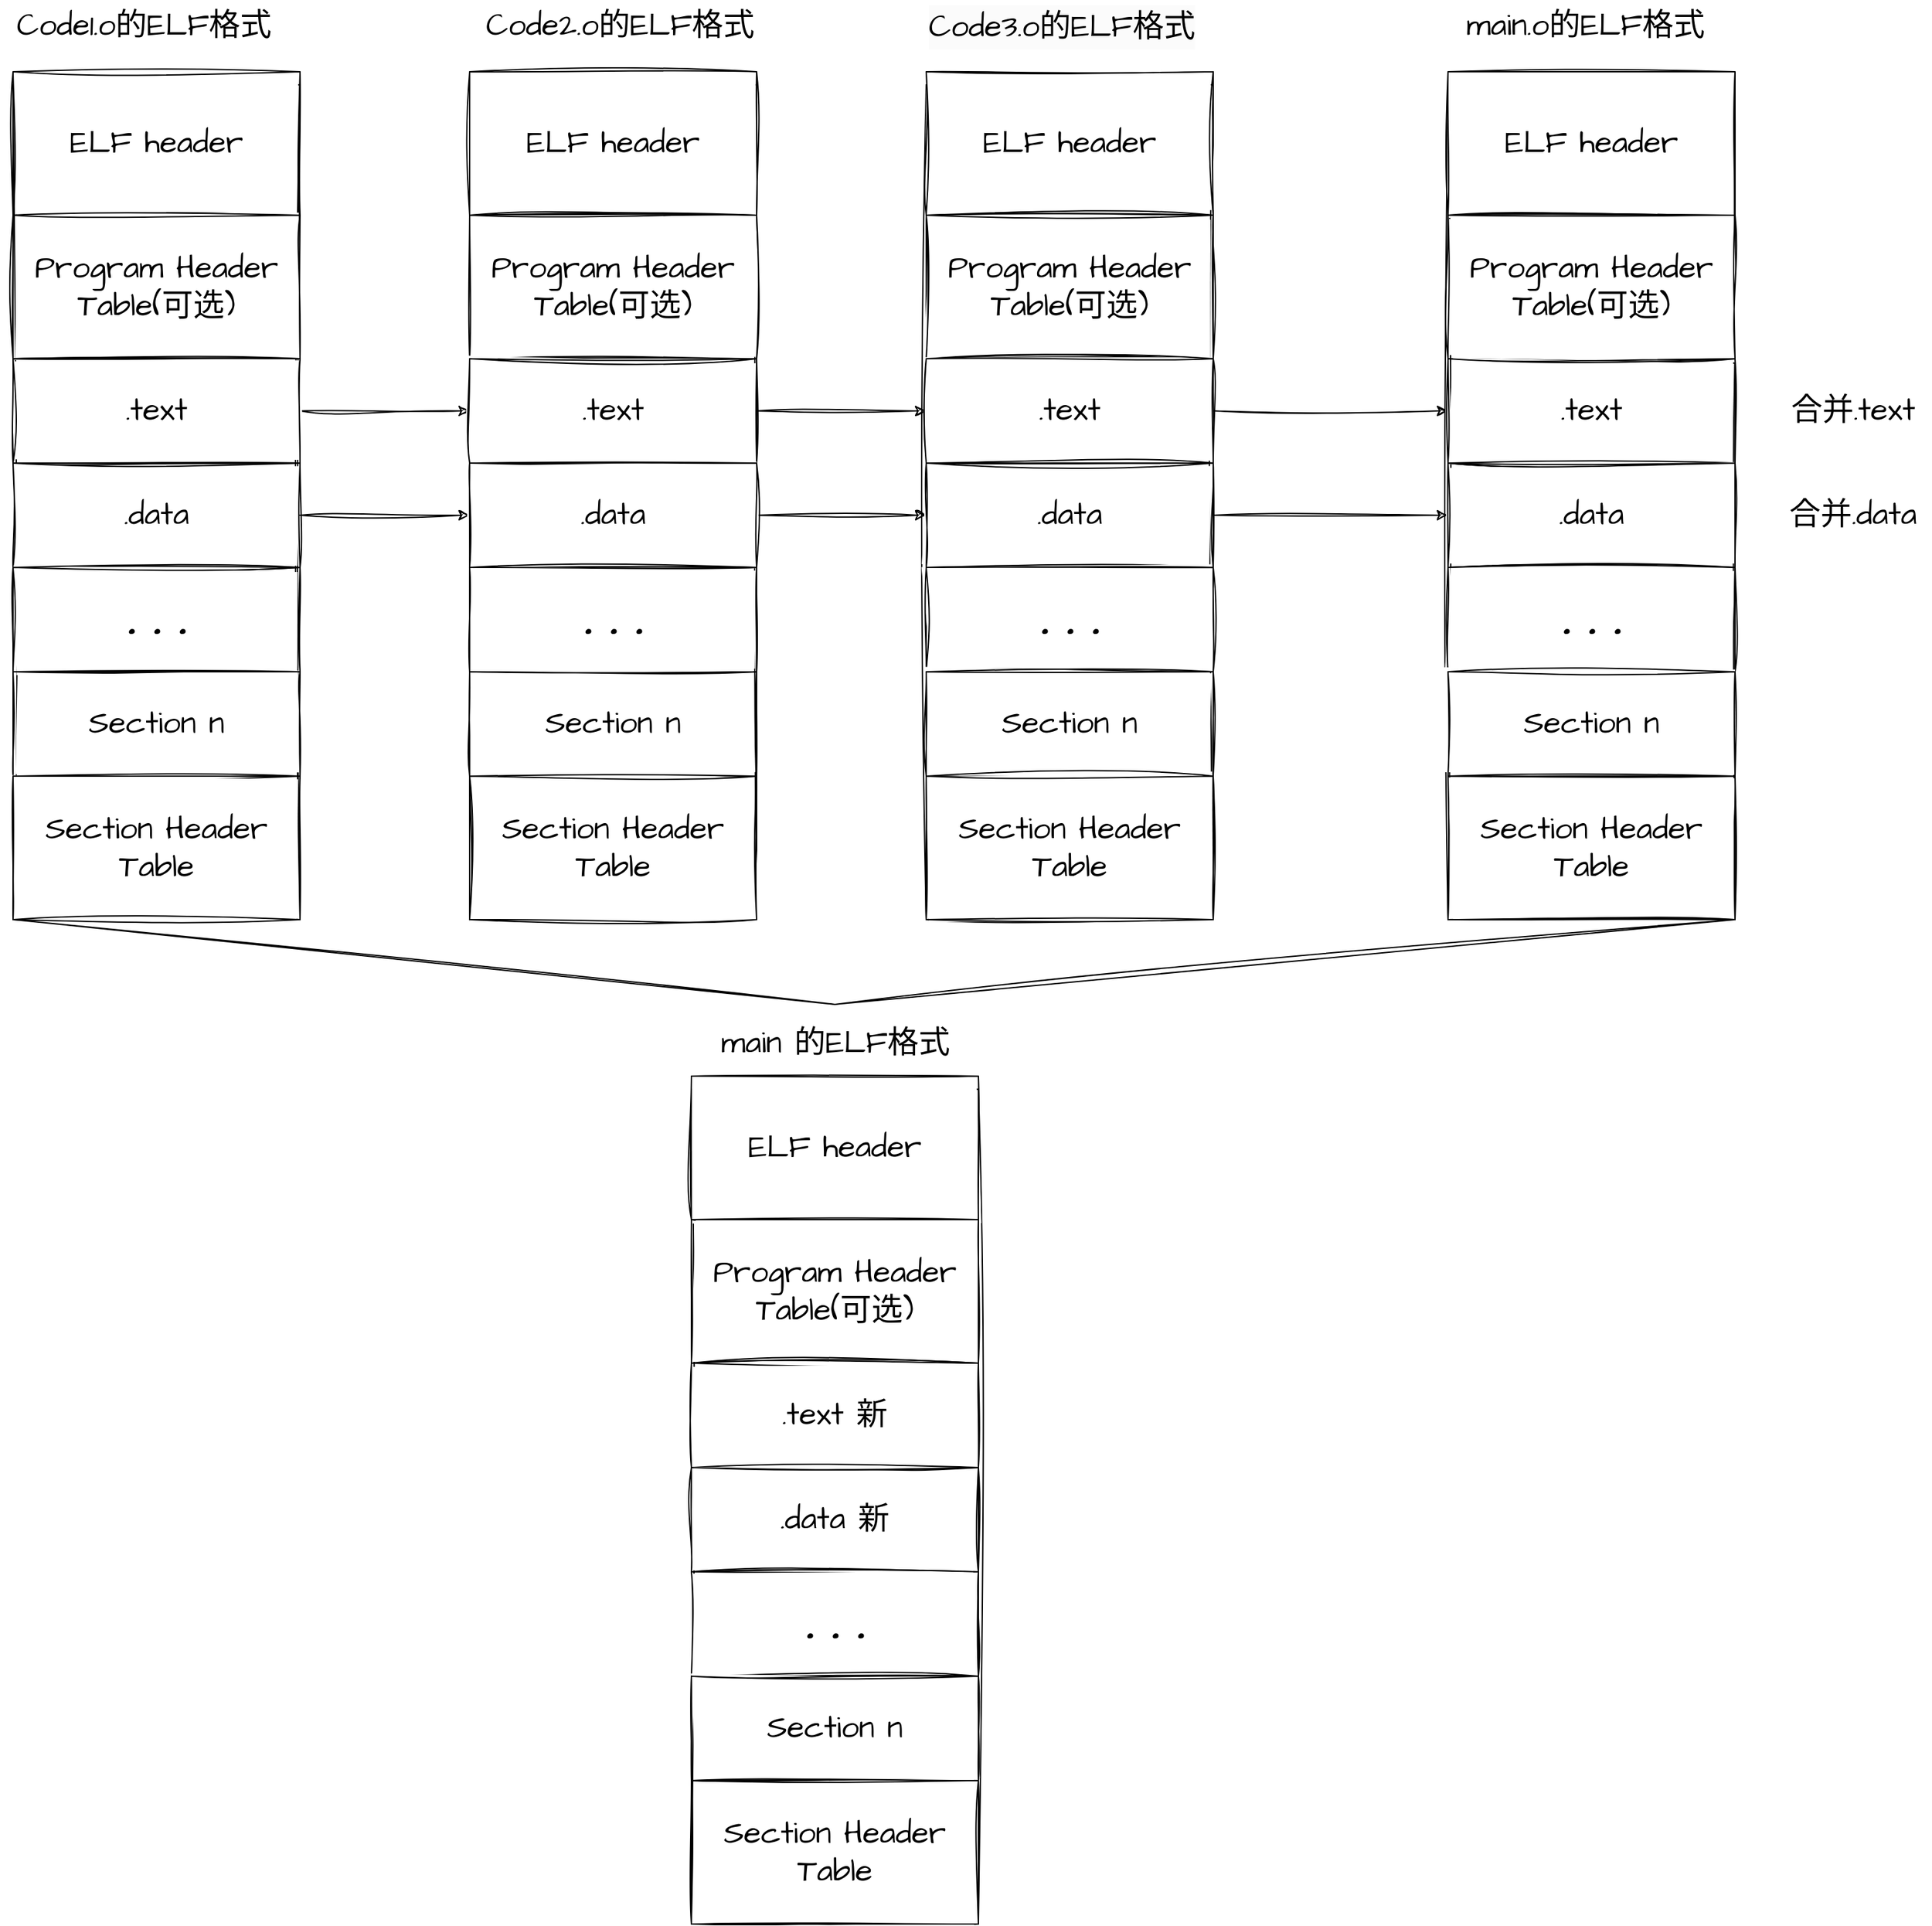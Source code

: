 <mxfile version="24.4.8" type="device">
  <diagram name="第 1 页" id="F8RkF1UBeTFmrhnX6Xot">
    <mxGraphModel dx="3003" dy="1515" grid="1" gridSize="10" guides="1" tooltips="1" connect="1" arrows="1" fold="1" page="1" pageScale="1" pageWidth="3300" pageHeight="4681" math="0" shadow="0">
      <root>
        <mxCell id="0" />
        <mxCell id="1" parent="0" />
        <mxCell id="T8qIxMjku1ZxktuZrSKB-1" value="" style="rounded=0;whiteSpace=wrap;html=1;sketch=1;hachureGap=4;jiggle=2;curveFitting=1;fontFamily=Architects Daughter;fontSource=https%3A%2F%2Ffonts.googleapis.com%2Fcss%3Ffamily%3DArchitects%2BDaughter;" parent="1" vertex="1">
          <mxGeometry x="450" y="375" width="220" height="640" as="geometry" />
        </mxCell>
        <mxCell id="T8qIxMjku1ZxktuZrSKB-2" value="&lt;font style=&quot;font-size: 24px;&quot;&gt;ELF header&lt;/font&gt;" style="rounded=0;whiteSpace=wrap;html=1;sketch=1;hachureGap=4;jiggle=2;curveFitting=1;fontFamily=Architects Daughter;fontSource=https%3A%2F%2Ffonts.googleapis.com%2Fcss%3Ffamily%3DArchitects%2BDaughter;" parent="1" vertex="1">
          <mxGeometry x="450" y="365" width="220" height="110" as="geometry" />
        </mxCell>
        <mxCell id="T8qIxMjku1ZxktuZrSKB-3" value="&lt;font style=&quot;font-size: 24px;&quot;&gt;Program Header Table(可选)&lt;/font&gt;" style="rounded=0;whiteSpace=wrap;html=1;sketch=1;hachureGap=4;jiggle=2;curveFitting=1;fontFamily=Architects Daughter;fontSource=https%3A%2F%2Ffonts.googleapis.com%2Fcss%3Ffamily%3DArchitects%2BDaughter;" parent="1" vertex="1">
          <mxGeometry x="450" y="475" width="220" height="110" as="geometry" />
        </mxCell>
        <mxCell id="PWFk7Na7MN_b1g28StD_-21" style="edgeStyle=orthogonalEdgeStyle;rounded=0;sketch=1;hachureGap=4;jiggle=2;curveFitting=1;orthogonalLoop=1;jettySize=auto;html=1;exitX=1;exitY=0.5;exitDx=0;exitDy=0;entryX=0;entryY=0.5;entryDx=0;entryDy=0;fontFamily=Architects Daughter;fontSource=https%3A%2F%2Ffonts.googleapis.com%2Fcss%3Ffamily%3DArchitects%2BDaughter;" edge="1" parent="1" source="T8qIxMjku1ZxktuZrSKB-4" target="T8qIxMjku1ZxktuZrSKB-17">
          <mxGeometry relative="1" as="geometry" />
        </mxCell>
        <mxCell id="T8qIxMjku1ZxktuZrSKB-4" value="&lt;font style=&quot;font-size: 24px;&quot;&gt;.text&lt;/font&gt;" style="rounded=0;whiteSpace=wrap;html=1;sketch=1;hachureGap=4;jiggle=2;curveFitting=1;fontFamily=Architects Daughter;fontSource=https%3A%2F%2Ffonts.googleapis.com%2Fcss%3Ffamily%3DArchitects%2BDaughter;" parent="1" vertex="1">
          <mxGeometry x="450" y="585" width="220" height="80" as="geometry" />
        </mxCell>
        <mxCell id="PWFk7Na7MN_b1g28StD_-6" style="edgeStyle=orthogonalEdgeStyle;rounded=0;sketch=1;hachureGap=4;jiggle=2;curveFitting=1;orthogonalLoop=1;jettySize=auto;html=1;exitX=1;exitY=0.5;exitDx=0;exitDy=0;entryX=0;entryY=0.5;entryDx=0;entryDy=0;fontFamily=Architects Daughter;fontSource=https%3A%2F%2Ffonts.googleapis.com%2Fcss%3Ffamily%3DArchitects%2BDaughter;" edge="1" parent="1" source="T8qIxMjku1ZxktuZrSKB-9" target="T8qIxMjku1ZxktuZrSKB-18">
          <mxGeometry relative="1" as="geometry" />
        </mxCell>
        <mxCell id="T8qIxMjku1ZxktuZrSKB-9" value="&lt;font style=&quot;font-size: 24px;&quot;&gt;.data&lt;/font&gt;" style="rounded=0;whiteSpace=wrap;html=1;sketch=1;hachureGap=4;jiggle=2;curveFitting=1;fontFamily=Architects Daughter;fontSource=https%3A%2F%2Ffonts.googleapis.com%2Fcss%3Ffamily%3DArchitects%2BDaughter;" parent="1" vertex="1">
          <mxGeometry x="450" y="665" width="220" height="80" as="geometry" />
        </mxCell>
        <mxCell id="T8qIxMjku1ZxktuZrSKB-10" value="&lt;h1 style=&quot;&quot;&gt;&lt;font style=&quot;font-size: 36px;&quot;&gt;. . .&lt;/font&gt;&lt;/h1&gt;" style="rounded=0;whiteSpace=wrap;html=1;sketch=1;hachureGap=4;jiggle=2;curveFitting=1;fontFamily=Architects Daughter;fontSource=https%3A%2F%2Ffonts.googleapis.com%2Fcss%3Ffamily%3DArchitects%2BDaughter;align=center;" parent="1" vertex="1">
          <mxGeometry x="450" y="745" width="220" height="80" as="geometry" />
        </mxCell>
        <mxCell id="T8qIxMjku1ZxktuZrSKB-11" value="&lt;font style=&quot;font-size: 24px;&quot;&gt;Section n&lt;/font&gt;" style="rounded=0;whiteSpace=wrap;html=1;sketch=1;hachureGap=4;jiggle=2;curveFitting=1;fontFamily=Architects Daughter;fontSource=https%3A%2F%2Ffonts.googleapis.com%2Fcss%3Ffamily%3DArchitects%2BDaughter;" parent="1" vertex="1">
          <mxGeometry x="450" y="825" width="220" height="80" as="geometry" />
        </mxCell>
        <mxCell id="T8qIxMjku1ZxktuZrSKB-12" value="&lt;span style=&quot;font-size: 24px;&quot;&gt;Section Header Table&lt;/span&gt;" style="rounded=0;whiteSpace=wrap;html=1;sketch=1;hachureGap=4;jiggle=2;curveFitting=1;fontFamily=Architects Daughter;fontSource=https%3A%2F%2Ffonts.googleapis.com%2Fcss%3Ffamily%3DArchitects%2BDaughter;" parent="1" vertex="1">
          <mxGeometry x="450" y="905" width="220" height="110" as="geometry" />
        </mxCell>
        <mxCell id="T8qIxMjku1ZxktuZrSKB-14" value="" style="rounded=0;whiteSpace=wrap;html=1;sketch=1;hachureGap=4;jiggle=2;curveFitting=1;fontFamily=Architects Daughter;fontSource=https%3A%2F%2Ffonts.googleapis.com%2Fcss%3Ffamily%3DArchitects%2BDaughter;" parent="1" vertex="1">
          <mxGeometry x="800" y="375" width="220" height="640" as="geometry" />
        </mxCell>
        <mxCell id="T8qIxMjku1ZxktuZrSKB-15" value="&lt;font style=&quot;font-size: 24px;&quot;&gt;ELF header&lt;/font&gt;" style="rounded=0;whiteSpace=wrap;html=1;sketch=1;hachureGap=4;jiggle=2;curveFitting=1;fontFamily=Architects Daughter;fontSource=https%3A%2F%2Ffonts.googleapis.com%2Fcss%3Ffamily%3DArchitects%2BDaughter;" parent="1" vertex="1">
          <mxGeometry x="800" y="365" width="220" height="110" as="geometry" />
        </mxCell>
        <mxCell id="T8qIxMjku1ZxktuZrSKB-16" value="&lt;font style=&quot;font-size: 24px;&quot;&gt;Program Header Table(可选)&lt;/font&gt;" style="rounded=0;whiteSpace=wrap;html=1;sketch=1;hachureGap=4;jiggle=2;curveFitting=1;fontFamily=Architects Daughter;fontSource=https%3A%2F%2Ffonts.googleapis.com%2Fcss%3Ffamily%3DArchitects%2BDaughter;" parent="1" vertex="1">
          <mxGeometry x="800" y="475" width="220" height="110" as="geometry" />
        </mxCell>
        <mxCell id="PWFk7Na7MN_b1g28StD_-22" style="edgeStyle=orthogonalEdgeStyle;rounded=0;sketch=1;hachureGap=4;jiggle=2;curveFitting=1;orthogonalLoop=1;jettySize=auto;html=1;exitX=1;exitY=0.5;exitDx=0;exitDy=0;entryX=0;entryY=0.5;entryDx=0;entryDy=0;fontFamily=Architects Daughter;fontSource=https%3A%2F%2Ffonts.googleapis.com%2Fcss%3Ffamily%3DArchitects%2BDaughter;" edge="1" parent="1" source="T8qIxMjku1ZxktuZrSKB-17" target="T8qIxMjku1ZxktuZrSKB-25">
          <mxGeometry relative="1" as="geometry" />
        </mxCell>
        <mxCell id="T8qIxMjku1ZxktuZrSKB-17" value="&lt;font style=&quot;font-size: 24px;&quot;&gt;.text&lt;/font&gt;" style="rounded=0;whiteSpace=wrap;html=1;sketch=1;hachureGap=4;jiggle=2;curveFitting=1;fontFamily=Architects Daughter;fontSource=https%3A%2F%2Ffonts.googleapis.com%2Fcss%3Ffamily%3DArchitects%2BDaughter;" parent="1" vertex="1">
          <mxGeometry x="800" y="585" width="220" height="80" as="geometry" />
        </mxCell>
        <mxCell id="PWFk7Na7MN_b1g28StD_-7" style="edgeStyle=orthogonalEdgeStyle;rounded=0;sketch=1;hachureGap=4;jiggle=2;curveFitting=1;orthogonalLoop=1;jettySize=auto;html=1;exitX=1;exitY=0.5;exitDx=0;exitDy=0;entryX=0;entryY=0.5;entryDx=0;entryDy=0;fontFamily=Architects Daughter;fontSource=https%3A%2F%2Ffonts.googleapis.com%2Fcss%3Ffamily%3DArchitects%2BDaughter;" edge="1" parent="1" source="T8qIxMjku1ZxktuZrSKB-18" target="T8qIxMjku1ZxktuZrSKB-26">
          <mxGeometry relative="1" as="geometry" />
        </mxCell>
        <mxCell id="T8qIxMjku1ZxktuZrSKB-18" value="&lt;font style=&quot;font-size: 24px;&quot;&gt;.data&lt;/font&gt;" style="rounded=0;whiteSpace=wrap;html=1;sketch=1;hachureGap=4;jiggle=2;curveFitting=1;fontFamily=Architects Daughter;fontSource=https%3A%2F%2Ffonts.googleapis.com%2Fcss%3Ffamily%3DArchitects%2BDaughter;" parent="1" vertex="1">
          <mxGeometry x="800" y="665" width="220" height="80" as="geometry" />
        </mxCell>
        <mxCell id="T8qIxMjku1ZxktuZrSKB-19" value="&lt;h1 style=&quot;&quot;&gt;&lt;font style=&quot;font-size: 36px;&quot;&gt;. . .&lt;/font&gt;&lt;/h1&gt;" style="rounded=0;whiteSpace=wrap;html=1;sketch=1;hachureGap=4;jiggle=2;curveFitting=1;fontFamily=Architects Daughter;fontSource=https%3A%2F%2Ffonts.googleapis.com%2Fcss%3Ffamily%3DArchitects%2BDaughter;align=center;" parent="1" vertex="1">
          <mxGeometry x="800" y="745" width="220" height="80" as="geometry" />
        </mxCell>
        <mxCell id="T8qIxMjku1ZxktuZrSKB-20" value="&lt;font style=&quot;font-size: 24px;&quot;&gt;Section n&lt;/font&gt;" style="rounded=0;whiteSpace=wrap;html=1;sketch=1;hachureGap=4;jiggle=2;curveFitting=1;fontFamily=Architects Daughter;fontSource=https%3A%2F%2Ffonts.googleapis.com%2Fcss%3Ffamily%3DArchitects%2BDaughter;" parent="1" vertex="1">
          <mxGeometry x="800" y="825" width="220" height="80" as="geometry" />
        </mxCell>
        <mxCell id="T8qIxMjku1ZxktuZrSKB-21" value="&lt;span style=&quot;font-size: 24px;&quot;&gt;Section Header Table&lt;/span&gt;" style="rounded=0;whiteSpace=wrap;html=1;sketch=1;hachureGap=4;jiggle=2;curveFitting=1;fontFamily=Architects Daughter;fontSource=https%3A%2F%2Ffonts.googleapis.com%2Fcss%3Ffamily%3DArchitects%2BDaughter;" parent="1" vertex="1">
          <mxGeometry x="800" y="905" width="220" height="110" as="geometry" />
        </mxCell>
        <mxCell id="T8qIxMjku1ZxktuZrSKB-22" value="" style="rounded=0;whiteSpace=wrap;html=1;sketch=1;hachureGap=4;jiggle=2;curveFitting=1;fontFamily=Architects Daughter;fontSource=https%3A%2F%2Ffonts.googleapis.com%2Fcss%3Ffamily%3DArchitects%2BDaughter;" parent="1" vertex="1">
          <mxGeometry x="1150" y="375" width="220" height="640" as="geometry" />
        </mxCell>
        <mxCell id="T8qIxMjku1ZxktuZrSKB-23" value="&lt;font style=&quot;font-size: 24px;&quot;&gt;ELF header&lt;/font&gt;" style="rounded=0;whiteSpace=wrap;html=1;sketch=1;hachureGap=4;jiggle=2;curveFitting=1;fontFamily=Architects Daughter;fontSource=https%3A%2F%2Ffonts.googleapis.com%2Fcss%3Ffamily%3DArchitects%2BDaughter;" parent="1" vertex="1">
          <mxGeometry x="1150" y="365" width="220" height="110" as="geometry" />
        </mxCell>
        <mxCell id="T8qIxMjku1ZxktuZrSKB-24" value="&lt;font style=&quot;font-size: 24px;&quot;&gt;Program Header Table(可选)&lt;/font&gt;" style="rounded=0;whiteSpace=wrap;html=1;sketch=1;hachureGap=4;jiggle=2;curveFitting=1;fontFamily=Architects Daughter;fontSource=https%3A%2F%2Ffonts.googleapis.com%2Fcss%3Ffamily%3DArchitects%2BDaughter;" parent="1" vertex="1">
          <mxGeometry x="1150" y="475" width="220" height="110" as="geometry" />
        </mxCell>
        <mxCell id="PWFk7Na7MN_b1g28StD_-23" style="edgeStyle=orthogonalEdgeStyle;rounded=0;sketch=1;hachureGap=4;jiggle=2;curveFitting=1;orthogonalLoop=1;jettySize=auto;html=1;exitX=1;exitY=0.5;exitDx=0;exitDy=0;entryX=0;entryY=0.5;entryDx=0;entryDy=0;fontFamily=Architects Daughter;fontSource=https%3A%2F%2Ffonts.googleapis.com%2Fcss%3Ffamily%3DArchitects%2BDaughter;" edge="1" parent="1" source="T8qIxMjku1ZxktuZrSKB-25" target="PWFk7Na7MN_b1g28StD_-11">
          <mxGeometry relative="1" as="geometry" />
        </mxCell>
        <mxCell id="T8qIxMjku1ZxktuZrSKB-25" value="&lt;font style=&quot;font-size: 24px;&quot;&gt;.text&lt;/font&gt;" style="rounded=0;whiteSpace=wrap;html=1;sketch=1;hachureGap=4;jiggle=2;curveFitting=1;fontFamily=Architects Daughter;fontSource=https%3A%2F%2Ffonts.googleapis.com%2Fcss%3Ffamily%3DArchitects%2BDaughter;" parent="1" vertex="1">
          <mxGeometry x="1150" y="585" width="220" height="80" as="geometry" />
        </mxCell>
        <mxCell id="PWFk7Na7MN_b1g28StD_-20" style="edgeStyle=orthogonalEdgeStyle;rounded=0;sketch=1;hachureGap=4;jiggle=2;curveFitting=1;orthogonalLoop=1;jettySize=auto;html=1;exitX=1;exitY=0.5;exitDx=0;exitDy=0;entryX=0;entryY=0.5;entryDx=0;entryDy=0;fontFamily=Architects Daughter;fontSource=https%3A%2F%2Ffonts.googleapis.com%2Fcss%3Ffamily%3DArchitects%2BDaughter;" edge="1" parent="1" source="T8qIxMjku1ZxktuZrSKB-26" target="PWFk7Na7MN_b1g28StD_-12">
          <mxGeometry relative="1" as="geometry" />
        </mxCell>
        <mxCell id="T8qIxMjku1ZxktuZrSKB-26" value="&lt;font style=&quot;font-size: 24px;&quot;&gt;.data&lt;/font&gt;" style="rounded=0;whiteSpace=wrap;html=1;sketch=1;hachureGap=4;jiggle=2;curveFitting=1;fontFamily=Architects Daughter;fontSource=https%3A%2F%2Ffonts.googleapis.com%2Fcss%3Ffamily%3DArchitects%2BDaughter;" parent="1" vertex="1">
          <mxGeometry x="1150" y="665" width="220" height="80" as="geometry" />
        </mxCell>
        <mxCell id="T8qIxMjku1ZxktuZrSKB-27" value="&lt;h1 style=&quot;&quot;&gt;&lt;font style=&quot;font-size: 36px;&quot;&gt;. . .&lt;/font&gt;&lt;/h1&gt;" style="rounded=0;whiteSpace=wrap;html=1;sketch=1;hachureGap=4;jiggle=2;curveFitting=1;fontFamily=Architects Daughter;fontSource=https%3A%2F%2Ffonts.googleapis.com%2Fcss%3Ffamily%3DArchitects%2BDaughter;align=center;" parent="1" vertex="1">
          <mxGeometry x="1150" y="745" width="220" height="80" as="geometry" />
        </mxCell>
        <mxCell id="T8qIxMjku1ZxktuZrSKB-28" value="&lt;font style=&quot;font-size: 24px;&quot;&gt;Section n&lt;/font&gt;" style="rounded=0;whiteSpace=wrap;html=1;sketch=1;hachureGap=4;jiggle=2;curveFitting=1;fontFamily=Architects Daughter;fontSource=https%3A%2F%2Ffonts.googleapis.com%2Fcss%3Ffamily%3DArchitects%2BDaughter;" parent="1" vertex="1">
          <mxGeometry x="1150" y="825" width="220" height="80" as="geometry" />
        </mxCell>
        <mxCell id="T8qIxMjku1ZxktuZrSKB-29" value="&lt;span style=&quot;font-size: 24px;&quot;&gt;Section Header Table&lt;/span&gt;" style="rounded=0;whiteSpace=wrap;html=1;sketch=1;hachureGap=4;jiggle=2;curveFitting=1;fontFamily=Architects Daughter;fontSource=https%3A%2F%2Ffonts.googleapis.com%2Fcss%3Ffamily%3DArchitects%2BDaughter;" parent="1" vertex="1">
          <mxGeometry x="1150" y="905" width="220" height="110" as="geometry" />
        </mxCell>
        <mxCell id="PWFk7Na7MN_b1g28StD_-8" value="" style="rounded=0;whiteSpace=wrap;html=1;sketch=1;hachureGap=4;jiggle=2;curveFitting=1;fontFamily=Architects Daughter;fontSource=https%3A%2F%2Ffonts.googleapis.com%2Fcss%3Ffamily%3DArchitects%2BDaughter;" vertex="1" parent="1">
          <mxGeometry x="1550" y="375" width="220" height="640" as="geometry" />
        </mxCell>
        <mxCell id="PWFk7Na7MN_b1g28StD_-9" value="&lt;font style=&quot;font-size: 24px;&quot;&gt;ELF header&lt;/font&gt;" style="rounded=0;whiteSpace=wrap;html=1;sketch=1;hachureGap=4;jiggle=2;curveFitting=1;fontFamily=Architects Daughter;fontSource=https%3A%2F%2Ffonts.googleapis.com%2Fcss%3Ffamily%3DArchitects%2BDaughter;" vertex="1" parent="1">
          <mxGeometry x="1550" y="365" width="220" height="110" as="geometry" />
        </mxCell>
        <mxCell id="PWFk7Na7MN_b1g28StD_-10" value="&lt;font style=&quot;font-size: 24px;&quot;&gt;Program Header Table(可选)&lt;/font&gt;" style="rounded=0;whiteSpace=wrap;html=1;sketch=1;hachureGap=4;jiggle=2;curveFitting=1;fontFamily=Architects Daughter;fontSource=https%3A%2F%2Ffonts.googleapis.com%2Fcss%3Ffamily%3DArchitects%2BDaughter;" vertex="1" parent="1">
          <mxGeometry x="1550" y="475" width="220" height="110" as="geometry" />
        </mxCell>
        <mxCell id="PWFk7Na7MN_b1g28StD_-11" value="&lt;font style=&quot;font-size: 24px;&quot;&gt;.text&lt;/font&gt;" style="rounded=0;whiteSpace=wrap;html=1;sketch=1;hachureGap=4;jiggle=2;curveFitting=1;fontFamily=Architects Daughter;fontSource=https%3A%2F%2Ffonts.googleapis.com%2Fcss%3Ffamily%3DArchitects%2BDaughter;" vertex="1" parent="1">
          <mxGeometry x="1550" y="585" width="220" height="80" as="geometry" />
        </mxCell>
        <mxCell id="PWFk7Na7MN_b1g28StD_-12" value="&lt;font style=&quot;font-size: 24px;&quot;&gt;.data&lt;/font&gt;" style="rounded=0;whiteSpace=wrap;html=1;sketch=1;hachureGap=4;jiggle=2;curveFitting=1;fontFamily=Architects Daughter;fontSource=https%3A%2F%2Ffonts.googleapis.com%2Fcss%3Ffamily%3DArchitects%2BDaughter;" vertex="1" parent="1">
          <mxGeometry x="1550" y="665" width="220" height="80" as="geometry" />
        </mxCell>
        <mxCell id="PWFk7Na7MN_b1g28StD_-13" value="&lt;h1 style=&quot;&quot;&gt;&lt;font style=&quot;font-size: 36px;&quot;&gt;. . .&lt;/font&gt;&lt;/h1&gt;" style="rounded=0;whiteSpace=wrap;html=1;sketch=1;hachureGap=4;jiggle=2;curveFitting=1;fontFamily=Architects Daughter;fontSource=https%3A%2F%2Ffonts.googleapis.com%2Fcss%3Ffamily%3DArchitects%2BDaughter;align=center;" vertex="1" parent="1">
          <mxGeometry x="1550" y="745" width="220" height="80" as="geometry" />
        </mxCell>
        <mxCell id="PWFk7Na7MN_b1g28StD_-14" value="&lt;font style=&quot;font-size: 24px;&quot;&gt;Section n&lt;/font&gt;" style="rounded=0;whiteSpace=wrap;html=1;sketch=1;hachureGap=4;jiggle=2;curveFitting=1;fontFamily=Architects Daughter;fontSource=https%3A%2F%2Ffonts.googleapis.com%2Fcss%3Ffamily%3DArchitects%2BDaughter;" vertex="1" parent="1">
          <mxGeometry x="1550" y="825" width="220" height="80" as="geometry" />
        </mxCell>
        <mxCell id="PWFk7Na7MN_b1g28StD_-15" value="&lt;span style=&quot;font-size: 24px;&quot;&gt;Section Header Table&lt;/span&gt;" style="rounded=0;whiteSpace=wrap;html=1;sketch=1;hachureGap=4;jiggle=2;curveFitting=1;fontFamily=Architects Daughter;fontSource=https%3A%2F%2Ffonts.googleapis.com%2Fcss%3Ffamily%3DArchitects%2BDaughter;" vertex="1" parent="1">
          <mxGeometry x="1550" y="905" width="220" height="110" as="geometry" />
        </mxCell>
        <mxCell id="PWFk7Na7MN_b1g28StD_-16" value="&lt;font style=&quot;font-size: 24px;&quot;&gt;Code1.o的ELF格式&lt;/font&gt;" style="text;html=1;align=center;verticalAlign=middle;resizable=0;points=[];autosize=1;strokeColor=none;fillColor=none;fontFamily=Architects Daughter;fontSource=https%3A%2F%2Ffonts.googleapis.com%2Fcss%3Ffamily%3DArchitects%2BDaughter;" vertex="1" parent="1">
          <mxGeometry x="440" y="310" width="220" height="40" as="geometry" />
        </mxCell>
        <mxCell id="PWFk7Na7MN_b1g28StD_-17" value="&lt;span style=&quot;font-size: 24px;&quot;&gt;Code2.o的ELF格式&lt;/span&gt;" style="text;html=1;align=center;verticalAlign=middle;resizable=0;points=[];autosize=1;strokeColor=none;fillColor=none;fontFamily=Architects Daughter;fontSource=https%3A%2F%2Ffonts.googleapis.com%2Fcss%3Ffamily%3DArchitects%2BDaughter;" vertex="1" parent="1">
          <mxGeometry x="800" y="310" width="230" height="40" as="geometry" />
        </mxCell>
        <mxCell id="PWFk7Na7MN_b1g28StD_-18" value="&lt;span style=&quot;color: rgb(0, 0, 0); font-family: &amp;quot;Architects Daughter&amp;quot;; font-size: 24px; font-style: normal; font-variant-ligatures: normal; font-variant-caps: normal; font-weight: 400; letter-spacing: normal; orphans: 2; text-align: center; text-indent: 0px; text-transform: none; widows: 2; word-spacing: 0px; -webkit-text-stroke-width: 0px; white-space: nowrap; background-color: rgb(251, 251, 251); text-decoration-thickness: initial; text-decoration-style: initial; text-decoration-color: initial; display: inline !important; float: none;&quot;&gt;Code3.o的ELF格式&lt;/span&gt;" style="text;whiteSpace=wrap;html=1;fontFamily=Architects Daughter;fontSource=https%3A%2F%2Ffonts.googleapis.com%2Fcss%3Ffamily%3DArchitects%2BDaughter;" vertex="1" parent="1">
          <mxGeometry x="1150" y="310" width="230" height="50" as="geometry" />
        </mxCell>
        <mxCell id="PWFk7Na7MN_b1g28StD_-19" value="&lt;span style=&quot;font-size: 24px;&quot;&gt;main.o的ELF格式&lt;/span&gt;" style="text;html=1;align=center;verticalAlign=middle;resizable=0;points=[];autosize=1;strokeColor=none;fillColor=none;fontFamily=Architects Daughter;fontSource=https%3A%2F%2Ffonts.googleapis.com%2Fcss%3Ffamily%3DArchitects%2BDaughter;" vertex="1" parent="1">
          <mxGeometry x="1550" y="310" width="210" height="40" as="geometry" />
        </mxCell>
        <mxCell id="PWFk7Na7MN_b1g28StD_-24" value="&lt;span style=&quot;font-size: 24px;&quot;&gt;合并.text&lt;/span&gt;" style="text;html=1;align=center;verticalAlign=middle;resizable=0;points=[];autosize=1;strokeColor=none;fillColor=none;fontFamily=Architects Daughter;fontSource=https%3A%2F%2Ffonts.googleapis.com%2Fcss%3Ffamily%3DArchitects%2BDaughter;" vertex="1" parent="1">
          <mxGeometry x="1800" y="605" width="120" height="40" as="geometry" />
        </mxCell>
        <mxCell id="PWFk7Na7MN_b1g28StD_-25" value="&lt;span style=&quot;font-size: 24px;&quot;&gt;合并.data&lt;/span&gt;" style="text;html=1;align=center;verticalAlign=middle;resizable=0;points=[];autosize=1;strokeColor=none;fillColor=none;fontFamily=Architects Daughter;fontSource=https%3A%2F%2Ffonts.googleapis.com%2Fcss%3Ffamily%3DArchitects%2BDaughter;" vertex="1" parent="1">
          <mxGeometry x="1800" y="685" width="120" height="40" as="geometry" />
        </mxCell>
        <mxCell id="PWFk7Na7MN_b1g28StD_-33" value="" style="endArrow=none;html=1;rounded=0;sketch=1;hachureGap=4;jiggle=2;curveFitting=1;fontFamily=Architects Daughter;fontSource=https%3A%2F%2Ffonts.googleapis.com%2Fcss%3Ffamily%3DArchitects%2BDaughter;entryX=1;entryY=1;entryDx=0;entryDy=0;" edge="1" parent="1" target="PWFk7Na7MN_b1g28StD_-15">
          <mxGeometry width="50" height="50" relative="1" as="geometry">
            <mxPoint x="1080" y="1080" as="sourcePoint" />
            <mxPoint x="1700" y="1140" as="targetPoint" />
          </mxGeometry>
        </mxCell>
        <mxCell id="PWFk7Na7MN_b1g28StD_-34" value="" style="endArrow=none;html=1;rounded=0;sketch=1;hachureGap=4;jiggle=2;curveFitting=1;fontFamily=Architects Daughter;fontSource=https%3A%2F%2Ffonts.googleapis.com%2Fcss%3Ffamily%3DArchitects%2BDaughter;exitX=0;exitY=1;exitDx=0;exitDy=0;" edge="1" parent="1" source="T8qIxMjku1ZxktuZrSKB-12">
          <mxGeometry width="50" height="50" relative="1" as="geometry">
            <mxPoint x="1660" y="1200" as="sourcePoint" />
            <mxPoint x="1080" y="1080" as="targetPoint" />
          </mxGeometry>
        </mxCell>
        <mxCell id="PWFk7Na7MN_b1g28StD_-35" value="" style="rounded=0;whiteSpace=wrap;html=1;sketch=1;hachureGap=4;jiggle=2;curveFitting=1;fontFamily=Architects Daughter;fontSource=https%3A%2F%2Ffonts.googleapis.com%2Fcss%3Ffamily%3DArchitects%2BDaughter;" vertex="1" parent="1">
          <mxGeometry x="970" y="1145" width="220" height="640" as="geometry" />
        </mxCell>
        <mxCell id="PWFk7Na7MN_b1g28StD_-36" value="&lt;font style=&quot;font-size: 24px;&quot;&gt;ELF header&lt;/font&gt;" style="rounded=0;whiteSpace=wrap;html=1;sketch=1;hachureGap=4;jiggle=2;curveFitting=1;fontFamily=Architects Daughter;fontSource=https%3A%2F%2Ffonts.googleapis.com%2Fcss%3Ffamily%3DArchitects%2BDaughter;" vertex="1" parent="1">
          <mxGeometry x="970" y="1135" width="220" height="110" as="geometry" />
        </mxCell>
        <mxCell id="PWFk7Na7MN_b1g28StD_-37" value="&lt;font style=&quot;font-size: 24px;&quot;&gt;Program Header Table(可选)&lt;/font&gt;" style="rounded=0;whiteSpace=wrap;html=1;sketch=1;hachureGap=4;jiggle=2;curveFitting=1;fontFamily=Architects Daughter;fontSource=https%3A%2F%2Ffonts.googleapis.com%2Fcss%3Ffamily%3DArchitects%2BDaughter;" vertex="1" parent="1">
          <mxGeometry x="970" y="1245" width="220" height="110" as="geometry" />
        </mxCell>
        <mxCell id="PWFk7Na7MN_b1g28StD_-38" value="&lt;font style=&quot;font-size: 24px;&quot;&gt;.text 新&lt;/font&gt;" style="rounded=0;whiteSpace=wrap;html=1;sketch=1;hachureGap=4;jiggle=2;curveFitting=1;fontFamily=Architects Daughter;fontSource=https%3A%2F%2Ffonts.googleapis.com%2Fcss%3Ffamily%3DArchitects%2BDaughter;" vertex="1" parent="1">
          <mxGeometry x="970" y="1355" width="220" height="80" as="geometry" />
        </mxCell>
        <mxCell id="PWFk7Na7MN_b1g28StD_-39" value="&lt;font style=&quot;font-size: 24px;&quot;&gt;.data 新&lt;/font&gt;" style="rounded=0;whiteSpace=wrap;html=1;sketch=1;hachureGap=4;jiggle=2;curveFitting=1;fontFamily=Architects Daughter;fontSource=https%3A%2F%2Ffonts.googleapis.com%2Fcss%3Ffamily%3DArchitects%2BDaughter;" vertex="1" parent="1">
          <mxGeometry x="970" y="1435" width="220" height="80" as="geometry" />
        </mxCell>
        <mxCell id="PWFk7Na7MN_b1g28StD_-40" value="&lt;h1 style=&quot;&quot;&gt;&lt;font style=&quot;font-size: 36px;&quot;&gt;. . .&lt;/font&gt;&lt;/h1&gt;" style="rounded=0;whiteSpace=wrap;html=1;sketch=1;hachureGap=4;jiggle=2;curveFitting=1;fontFamily=Architects Daughter;fontSource=https%3A%2F%2Ffonts.googleapis.com%2Fcss%3Ffamily%3DArchitects%2BDaughter;align=center;" vertex="1" parent="1">
          <mxGeometry x="970" y="1515" width="220" height="80" as="geometry" />
        </mxCell>
        <mxCell id="PWFk7Na7MN_b1g28StD_-41" value="&lt;font style=&quot;font-size: 24px;&quot;&gt;Section n&lt;/font&gt;" style="rounded=0;whiteSpace=wrap;html=1;sketch=1;hachureGap=4;jiggle=2;curveFitting=1;fontFamily=Architects Daughter;fontSource=https%3A%2F%2Ffonts.googleapis.com%2Fcss%3Ffamily%3DArchitects%2BDaughter;" vertex="1" parent="1">
          <mxGeometry x="970" y="1595" width="220" height="80" as="geometry" />
        </mxCell>
        <mxCell id="PWFk7Na7MN_b1g28StD_-42" value="&lt;span style=&quot;font-size: 24px;&quot;&gt;Section Header Table&lt;/span&gt;" style="rounded=0;whiteSpace=wrap;html=1;sketch=1;hachureGap=4;jiggle=2;curveFitting=1;fontFamily=Architects Daughter;fontSource=https%3A%2F%2Ffonts.googleapis.com%2Fcss%3Ffamily%3DArchitects%2BDaughter;" vertex="1" parent="1">
          <mxGeometry x="970" y="1675" width="220" height="110" as="geometry" />
        </mxCell>
        <mxCell id="PWFk7Na7MN_b1g28StD_-43" value="&lt;span style=&quot;font-size: 24px;&quot;&gt;main 的ELF格式&lt;/span&gt;" style="text;html=1;align=center;verticalAlign=middle;resizable=0;points=[];autosize=1;strokeColor=none;fillColor=none;fontFamily=Architects Daughter;fontSource=https%3A%2F%2Ffonts.googleapis.com%2Fcss%3Ffamily%3DArchitects%2BDaughter;" vertex="1" parent="1">
          <mxGeometry x="980" y="1090" width="200" height="40" as="geometry" />
        </mxCell>
      </root>
    </mxGraphModel>
  </diagram>
</mxfile>
